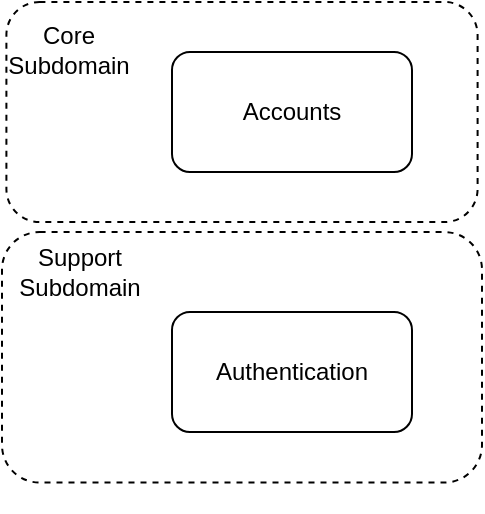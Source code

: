 <mxfile>
    <diagram id="UkvFzc1OCfUQeMrT1-oB" name="Domain Context">
        <mxGraphModel dx="792" dy="471" grid="1" gridSize="10" guides="1" tooltips="1" connect="1" arrows="1" fold="1" page="1" pageScale="1" pageWidth="850" pageHeight="1100" math="0" shadow="0">
            <root>
                <mxCell id="0"/>
                <mxCell id="1" parent="0"/>
                <mxCell id="2" value="Authentication" style="rounded=1;whiteSpace=wrap;html=1;" parent="1" vertex="1">
                    <mxGeometry x="365" y="730" width="120" height="60" as="geometry"/>
                </mxCell>
                <mxCell id="3" value="Accounts" style="rounded=1;whiteSpace=wrap;html=1;" parent="1" vertex="1">
                    <mxGeometry x="365" y="600" width="120" height="60" as="geometry"/>
                </mxCell>
                <mxCell id="10" value="" style="group" parent="1" vertex="1" connectable="0">
                    <mxGeometry x="280" y="690" width="240" height="140" as="geometry"/>
                </mxCell>
                <mxCell id="15" value="" style="group" parent="10" vertex="1" connectable="0">
                    <mxGeometry width="240" height="125.263" as="geometry"/>
                </mxCell>
                <mxCell id="8" value="" style="rounded=1;whiteSpace=wrap;html=1;fillColor=none;dashed=1;" parent="15" vertex="1">
                    <mxGeometry width="240" height="125.263" as="geometry"/>
                </mxCell>
                <mxCell id="9" value="Support Subdomain" style="text;html=1;strokeColor=none;fillColor=none;align=center;verticalAlign=middle;whiteSpace=wrap;rounded=0;dashed=1;" parent="15" vertex="1">
                    <mxGeometry x="20" y="7.369" width="38.4" height="24.82" as="geometry"/>
                </mxCell>
                <mxCell id="13" value="" style="rounded=1;whiteSpace=wrap;html=1;fillColor=none;dashed=1;container=1;movable=1;resizable=1;rotatable=1;deletable=1;editable=1;connectable=1;" parent="1" vertex="1">
                    <mxGeometry x="282.2" y="575" width="235.6" height="110" as="geometry"/>
                </mxCell>
                <mxCell id="14" value="Core Subdomain" style="text;html=1;strokeColor=none;fillColor=none;align=center;verticalAlign=middle;whiteSpace=wrap;rounded=0;dashed=1;" parent="13" vertex="1">
                    <mxGeometry x="-1.625" width="64.993" height="48.889" as="geometry"/>
                </mxCell>
            </root>
        </mxGraphModel>
    </diagram>
    <diagram id="IOzMxbNUsFdA7Z44Z5Si" name="Auth Subdomain">
        <mxGraphModel dx="984" dy="825" grid="1" gridSize="10" guides="1" tooltips="1" connect="1" arrows="1" fold="1" page="1" pageScale="1" pageWidth="850" pageHeight="1100" math="0" shadow="0">
            <root>
                <mxCell id="0"/>
                <mxCell id="1" parent="0"/>
            </root>
        </mxGraphModel>
    </diagram>
</mxfile>